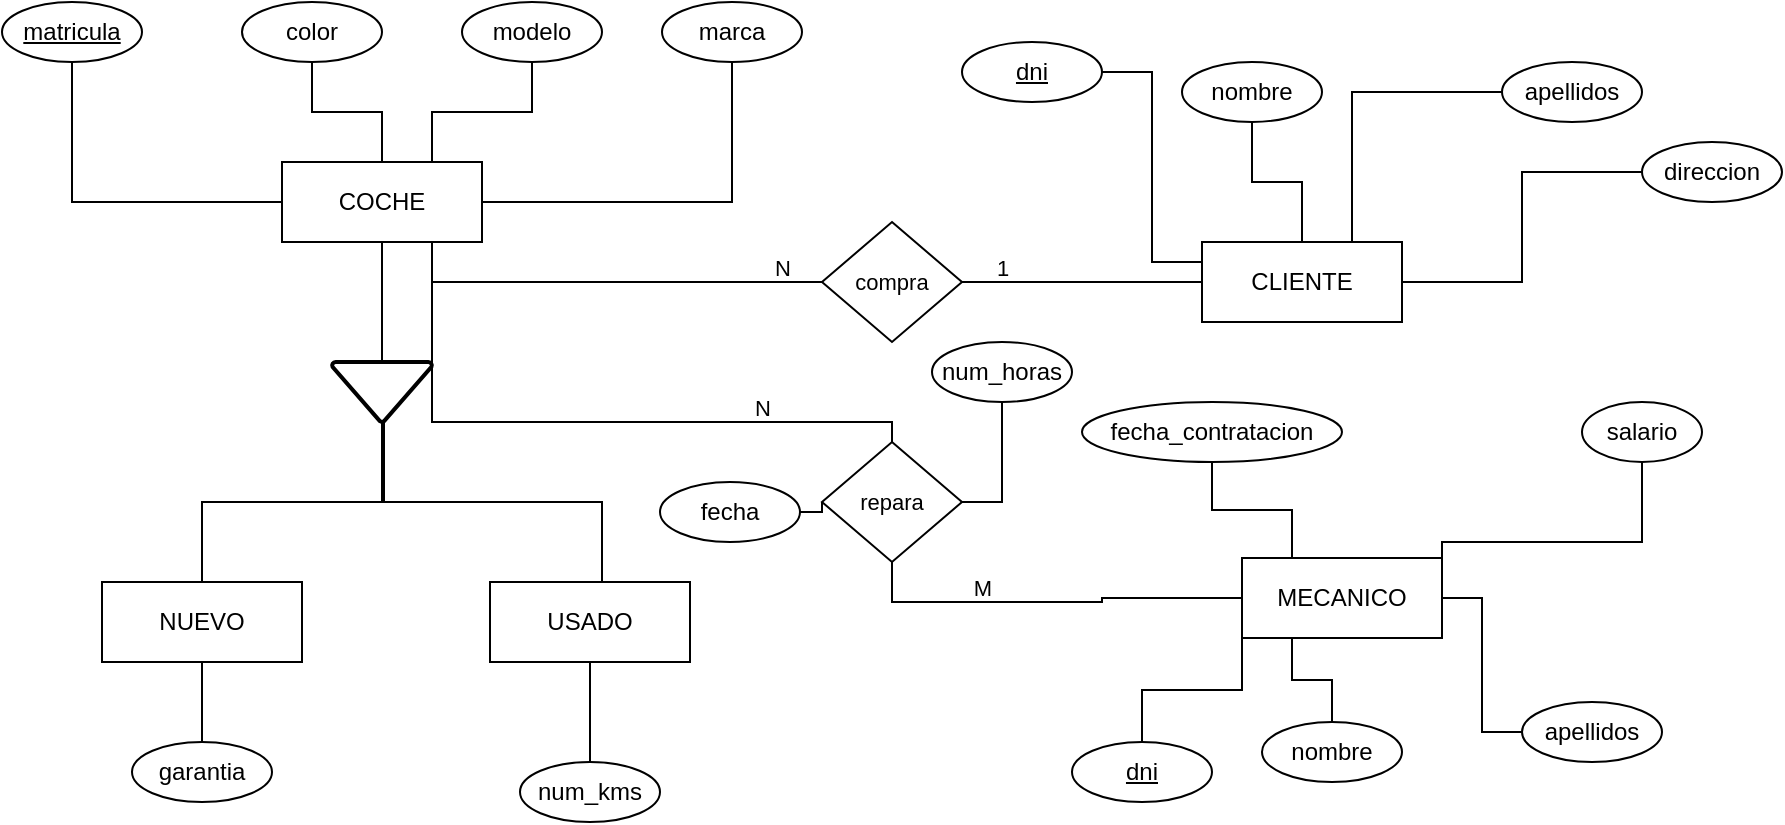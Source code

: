 <mxfile version="22.1.21" type="google">
  <diagram name="Página-1" id="M7ikQi34LTTd4X1FWKQd">
    <mxGraphModel grid="1" page="1" gridSize="10" guides="1" tooltips="1" connect="1" arrows="1" fold="1" pageScale="1" pageWidth="827" pageHeight="1169" math="0" shadow="0">
      <root>
        <mxCell id="0" />
        <mxCell id="1" parent="0" />
        <mxCell id="tew1QtyA4hbwDR0gZ_ZE-1" value="MECANICO" style="whiteSpace=wrap;html=1;align=center;" vertex="1" parent="1">
          <mxGeometry x="690" y="308" width="100" height="40" as="geometry" />
        </mxCell>
        <mxCell id="tew1QtyA4hbwDR0gZ_ZE-10" style="edgeStyle=orthogonalEdgeStyle;rounded=0;orthogonalLoop=1;jettySize=auto;html=1;endArrow=none;endFill=0;" edge="1" parent="1" source="tew1QtyA4hbwDR0gZ_ZE-2">
          <mxGeometry relative="1" as="geometry">
            <mxPoint x="260" y="230" as="targetPoint" />
            <Array as="points">
              <mxPoint x="370" y="280" />
              <mxPoint x="261" y="280" />
            </Array>
          </mxGeometry>
        </mxCell>
        <mxCell id="tew1QtyA4hbwDR0gZ_ZE-37" style="edgeStyle=orthogonalEdgeStyle;shape=connector;rounded=0;orthogonalLoop=1;jettySize=auto;html=1;exitX=0.5;exitY=1;exitDx=0;exitDy=0;entryX=0.5;entryY=0;entryDx=0;entryDy=0;labelBackgroundColor=default;strokeColor=default;align=center;verticalAlign=middle;fontFamily=Helvetica;fontSize=11;fontColor=default;endArrow=none;endFill=0;" edge="1" parent="1" source="tew1QtyA4hbwDR0gZ_ZE-2" target="tew1QtyA4hbwDR0gZ_ZE-12">
          <mxGeometry relative="1" as="geometry" />
        </mxCell>
        <mxCell id="tew1QtyA4hbwDR0gZ_ZE-2" value="USADO" style="whiteSpace=wrap;html=1;align=center;" vertex="1" parent="1">
          <mxGeometry x="314" y="320" width="100" height="40" as="geometry" />
        </mxCell>
        <mxCell id="tew1QtyA4hbwDR0gZ_ZE-36" style="edgeStyle=orthogonalEdgeStyle;shape=connector;rounded=0;orthogonalLoop=1;jettySize=auto;html=1;exitX=0.5;exitY=1;exitDx=0;exitDy=0;entryX=0.5;entryY=0;entryDx=0;entryDy=0;labelBackgroundColor=default;strokeColor=default;align=center;verticalAlign=middle;fontFamily=Helvetica;fontSize=11;fontColor=default;endArrow=none;endFill=0;" edge="1" parent="1" source="tew1QtyA4hbwDR0gZ_ZE-3" target="tew1QtyA4hbwDR0gZ_ZE-13">
          <mxGeometry relative="1" as="geometry" />
        </mxCell>
        <mxCell id="tew1QtyA4hbwDR0gZ_ZE-3" value="NUEVO" style="whiteSpace=wrap;html=1;align=center;" vertex="1" parent="1">
          <mxGeometry x="120" y="320" width="100" height="40" as="geometry" />
        </mxCell>
        <mxCell id="tew1QtyA4hbwDR0gZ_ZE-4" value="CLIENTE" style="whiteSpace=wrap;html=1;align=center;" vertex="1" parent="1">
          <mxGeometry x="670" y="150" width="100" height="40" as="geometry" />
        </mxCell>
        <mxCell id="tew1QtyA4hbwDR0gZ_ZE-23" style="edgeStyle=orthogonalEdgeStyle;rounded=0;orthogonalLoop=1;jettySize=auto;html=1;exitX=0.5;exitY=1;exitDx=0;exitDy=0;endArrow=none;endFill=0;" edge="1" parent="1" source="tew1QtyA4hbwDR0gZ_ZE-5" target="tew1QtyA4hbwDR0gZ_ZE-8">
          <mxGeometry relative="1" as="geometry" />
        </mxCell>
        <mxCell id="tew1QtyA4hbwDR0gZ_ZE-28" style="edgeStyle=orthogonalEdgeStyle;shape=connector;rounded=0;orthogonalLoop=1;jettySize=auto;html=1;exitX=0.75;exitY=1;exitDx=0;exitDy=0;entryX=0;entryY=0.5;entryDx=0;entryDy=0;labelBackgroundColor=default;strokeColor=default;align=center;verticalAlign=middle;fontFamily=Helvetica;fontSize=11;fontColor=default;endArrow=none;endFill=0;" edge="1" parent="1" source="tew1QtyA4hbwDR0gZ_ZE-5" target="tew1QtyA4hbwDR0gZ_ZE-27">
          <mxGeometry relative="1" as="geometry" />
        </mxCell>
        <mxCell id="tew1QtyA4hbwDR0gZ_ZE-32" style="edgeStyle=orthogonalEdgeStyle;shape=connector;rounded=0;orthogonalLoop=1;jettySize=auto;html=1;exitX=0.75;exitY=1;exitDx=0;exitDy=0;entryX=0.5;entryY=0;entryDx=0;entryDy=0;labelBackgroundColor=default;strokeColor=default;align=center;verticalAlign=middle;fontFamily=Helvetica;fontSize=11;fontColor=default;endArrow=none;endFill=0;" edge="1" parent="1" source="tew1QtyA4hbwDR0gZ_ZE-5" target="tew1QtyA4hbwDR0gZ_ZE-26">
          <mxGeometry relative="1" as="geometry">
            <Array as="points">
              <mxPoint x="285" y="240" />
              <mxPoint x="515" y="240" />
            </Array>
          </mxGeometry>
        </mxCell>
        <mxCell id="tew1QtyA4hbwDR0gZ_ZE-5" value="COCHE" style="whiteSpace=wrap;html=1;align=center;" vertex="1" parent="1">
          <mxGeometry x="210" y="110" width="100" height="40" as="geometry" />
        </mxCell>
        <mxCell id="tew1QtyA4hbwDR0gZ_ZE-8" value="" style="strokeWidth=2;html=1;shape=mxgraph.flowchart.merge_or_storage;whiteSpace=wrap;" vertex="1" parent="1">
          <mxGeometry x="235" y="210" width="50" height="30" as="geometry" />
        </mxCell>
        <mxCell id="tew1QtyA4hbwDR0gZ_ZE-9" style="edgeStyle=orthogonalEdgeStyle;rounded=0;orthogonalLoop=1;jettySize=auto;html=1;exitX=0.5;exitY=0;exitDx=0;exitDy=0;entryX=0.5;entryY=1;entryDx=0;entryDy=0;entryPerimeter=0;endArrow=none;endFill=0;" edge="1" parent="1" source="tew1QtyA4hbwDR0gZ_ZE-3" target="tew1QtyA4hbwDR0gZ_ZE-8">
          <mxGeometry relative="1" as="geometry" />
        </mxCell>
        <mxCell id="tew1QtyA4hbwDR0gZ_ZE-12" value="num_kms" style="ellipse;whiteSpace=wrap;html=1;" vertex="1" parent="1">
          <mxGeometry x="329" y="410" width="70" height="30" as="geometry" />
        </mxCell>
        <mxCell id="tew1QtyA4hbwDR0gZ_ZE-13" value="garantia" style="ellipse;whiteSpace=wrap;html=1;" vertex="1" parent="1">
          <mxGeometry x="135" y="400" width="70" height="30" as="geometry" />
        </mxCell>
        <mxCell id="tew1QtyA4hbwDR0gZ_ZE-22" style="edgeStyle=orthogonalEdgeStyle;rounded=0;orthogonalLoop=1;jettySize=auto;html=1;exitX=0.5;exitY=1;exitDx=0;exitDy=0;entryX=1;entryY=0.5;entryDx=0;entryDy=0;endArrow=none;endFill=0;" edge="1" parent="1" source="tew1QtyA4hbwDR0gZ_ZE-14" target="tew1QtyA4hbwDR0gZ_ZE-5">
          <mxGeometry relative="1" as="geometry" />
        </mxCell>
        <mxCell id="tew1QtyA4hbwDR0gZ_ZE-14" value="marca" style="ellipse;whiteSpace=wrap;html=1;" vertex="1" parent="1">
          <mxGeometry x="400" y="30" width="70" height="30" as="geometry" />
        </mxCell>
        <mxCell id="tew1QtyA4hbwDR0gZ_ZE-21" style="edgeStyle=orthogonalEdgeStyle;rounded=0;orthogonalLoop=1;jettySize=auto;html=1;exitX=0.5;exitY=1;exitDx=0;exitDy=0;entryX=0.75;entryY=0;entryDx=0;entryDy=0;endArrow=none;endFill=0;" edge="1" parent="1" source="tew1QtyA4hbwDR0gZ_ZE-15" target="tew1QtyA4hbwDR0gZ_ZE-5">
          <mxGeometry relative="1" as="geometry" />
        </mxCell>
        <mxCell id="tew1QtyA4hbwDR0gZ_ZE-15" value="modelo" style="ellipse;whiteSpace=wrap;html=1;" vertex="1" parent="1">
          <mxGeometry x="300" y="30" width="70" height="30" as="geometry" />
        </mxCell>
        <mxCell id="tew1QtyA4hbwDR0gZ_ZE-20" value="" style="edgeStyle=orthogonalEdgeStyle;rounded=0;orthogonalLoop=1;jettySize=auto;html=1;endArrow=none;endFill=0;" edge="1" parent="1" source="tew1QtyA4hbwDR0gZ_ZE-16" target="tew1QtyA4hbwDR0gZ_ZE-5">
          <mxGeometry relative="1" as="geometry" />
        </mxCell>
        <mxCell id="tew1QtyA4hbwDR0gZ_ZE-16" value="color" style="ellipse;whiteSpace=wrap;html=1;" vertex="1" parent="1">
          <mxGeometry x="190" y="30" width="70" height="30" as="geometry" />
        </mxCell>
        <mxCell id="tew1QtyA4hbwDR0gZ_ZE-19" style="edgeStyle=orthogonalEdgeStyle;rounded=0;orthogonalLoop=1;jettySize=auto;html=1;exitX=0.5;exitY=1;exitDx=0;exitDy=0;entryX=0;entryY=0.5;entryDx=0;entryDy=0;endArrow=none;endFill=0;" edge="1" parent="1" source="tew1QtyA4hbwDR0gZ_ZE-18" target="tew1QtyA4hbwDR0gZ_ZE-5">
          <mxGeometry relative="1" as="geometry" />
        </mxCell>
        <mxCell id="tew1QtyA4hbwDR0gZ_ZE-18" value="&lt;u&gt;matricula&lt;/u&gt;" style="ellipse;whiteSpace=wrap;html=1;" vertex="1" parent="1">
          <mxGeometry x="70" y="30" width="70" height="30" as="geometry" />
        </mxCell>
        <mxCell id="tew1QtyA4hbwDR0gZ_ZE-33" style="edgeStyle=orthogonalEdgeStyle;shape=connector;rounded=0;orthogonalLoop=1;jettySize=auto;html=1;exitX=0.5;exitY=1;exitDx=0;exitDy=0;entryX=0;entryY=0.5;entryDx=0;entryDy=0;labelBackgroundColor=default;strokeColor=default;align=center;verticalAlign=middle;fontFamily=Helvetica;fontSize=11;fontColor=default;endArrow=none;endFill=0;" edge="1" parent="1" source="tew1QtyA4hbwDR0gZ_ZE-26" target="tew1QtyA4hbwDR0gZ_ZE-1">
          <mxGeometry relative="1" as="geometry" />
        </mxCell>
        <mxCell id="tew1QtyA4hbwDR0gZ_ZE-26" value="repara" style="shape=rhombus;perimeter=rhombusPerimeter;whiteSpace=wrap;html=1;align=center;fontFamily=Helvetica;fontSize=11;fontColor=default;" vertex="1" parent="1">
          <mxGeometry x="480" y="250" width="70" height="60" as="geometry" />
        </mxCell>
        <mxCell id="tew1QtyA4hbwDR0gZ_ZE-29" style="edgeStyle=orthogonalEdgeStyle;shape=connector;rounded=0;orthogonalLoop=1;jettySize=auto;html=1;exitX=1;exitY=0.5;exitDx=0;exitDy=0;entryX=0;entryY=0.5;entryDx=0;entryDy=0;labelBackgroundColor=default;strokeColor=default;align=center;verticalAlign=middle;fontFamily=Helvetica;fontSize=11;fontColor=default;endArrow=none;endFill=0;" edge="1" parent="1" source="tew1QtyA4hbwDR0gZ_ZE-27" target="tew1QtyA4hbwDR0gZ_ZE-4">
          <mxGeometry relative="1" as="geometry" />
        </mxCell>
        <mxCell id="tew1QtyA4hbwDR0gZ_ZE-27" value="compra" style="shape=rhombus;perimeter=rhombusPerimeter;whiteSpace=wrap;html=1;align=center;fontFamily=Helvetica;fontSize=11;fontColor=default;" vertex="1" parent="1">
          <mxGeometry x="480" y="140" width="70" height="60" as="geometry" />
        </mxCell>
        <mxCell id="tew1QtyA4hbwDR0gZ_ZE-30" value="N" style="text;html=1;align=center;verticalAlign=middle;resizable=0;points=[];autosize=1;strokeColor=none;fillColor=none;fontSize=11;fontFamily=Helvetica;fontColor=default;" vertex="1" parent="1">
          <mxGeometry x="445" y="148" width="30" height="30" as="geometry" />
        </mxCell>
        <mxCell id="tew1QtyA4hbwDR0gZ_ZE-31" value="1" style="text;html=1;align=center;verticalAlign=middle;resizable=0;points=[];autosize=1;strokeColor=none;fillColor=none;fontSize=11;fontFamily=Helvetica;fontColor=default;" vertex="1" parent="1">
          <mxGeometry x="555" y="148" width="30" height="30" as="geometry" />
        </mxCell>
        <mxCell id="tew1QtyA4hbwDR0gZ_ZE-34" value="N" style="text;html=1;align=center;verticalAlign=middle;resizable=0;points=[];autosize=1;strokeColor=none;fillColor=none;fontSize=11;fontFamily=Helvetica;fontColor=default;" vertex="1" parent="1">
          <mxGeometry x="435" y="218" width="30" height="30" as="geometry" />
        </mxCell>
        <mxCell id="tew1QtyA4hbwDR0gZ_ZE-35" value="M" style="text;html=1;align=center;verticalAlign=middle;resizable=0;points=[];autosize=1;strokeColor=none;fillColor=none;fontSize=11;fontFamily=Helvetica;fontColor=default;" vertex="1" parent="1">
          <mxGeometry x="545" y="308" width="30" height="30" as="geometry" />
        </mxCell>
        <mxCell id="643i3Eb67IA9JB879_eg-6" style="edgeStyle=orthogonalEdgeStyle;rounded=0;orthogonalLoop=1;jettySize=auto;html=1;entryX=0;entryY=0.25;entryDx=0;entryDy=0;endArrow=none;endFill=0;" edge="1" parent="1" source="643i3Eb67IA9JB879_eg-1" target="tew1QtyA4hbwDR0gZ_ZE-4">
          <mxGeometry relative="1" as="geometry" />
        </mxCell>
        <mxCell id="643i3Eb67IA9JB879_eg-1" value="&lt;u&gt;dni&lt;/u&gt;" style="ellipse;whiteSpace=wrap;html=1;" vertex="1" parent="1">
          <mxGeometry x="550" y="50" width="70" height="30" as="geometry" />
        </mxCell>
        <mxCell id="643i3Eb67IA9JB879_eg-3" value="" style="edgeStyle=orthogonalEdgeStyle;rounded=0;orthogonalLoop=1;jettySize=auto;html=1;endArrow=none;endFill=0;" edge="1" parent="1" source="643i3Eb67IA9JB879_eg-2" target="tew1QtyA4hbwDR0gZ_ZE-4">
          <mxGeometry relative="1" as="geometry" />
        </mxCell>
        <mxCell id="643i3Eb67IA9JB879_eg-2" value="nombre" style="ellipse;whiteSpace=wrap;html=1;" vertex="1" parent="1">
          <mxGeometry x="660" y="60" width="70" height="30" as="geometry" />
        </mxCell>
        <mxCell id="643i3Eb67IA9JB879_eg-7" style="edgeStyle=orthogonalEdgeStyle;rounded=0;orthogonalLoop=1;jettySize=auto;html=1;entryX=0.75;entryY=0;entryDx=0;entryDy=0;endArrow=none;endFill=0;" edge="1" parent="1" source="643i3Eb67IA9JB879_eg-4" target="tew1QtyA4hbwDR0gZ_ZE-4">
          <mxGeometry relative="1" as="geometry" />
        </mxCell>
        <mxCell id="643i3Eb67IA9JB879_eg-4" value="apellidos" style="ellipse;whiteSpace=wrap;html=1;" vertex="1" parent="1">
          <mxGeometry x="820" y="60" width="70" height="30" as="geometry" />
        </mxCell>
        <mxCell id="643i3Eb67IA9JB879_eg-8" style="edgeStyle=orthogonalEdgeStyle;rounded=0;orthogonalLoop=1;jettySize=auto;html=1;entryX=1;entryY=0.5;entryDx=0;entryDy=0;endArrow=none;endFill=0;" edge="1" parent="1" source="643i3Eb67IA9JB879_eg-5" target="tew1QtyA4hbwDR0gZ_ZE-4">
          <mxGeometry relative="1" as="geometry" />
        </mxCell>
        <mxCell id="643i3Eb67IA9JB879_eg-5" value="direccion" style="ellipse;whiteSpace=wrap;html=1;" vertex="1" parent="1">
          <mxGeometry x="890" y="100" width="70" height="30" as="geometry" />
        </mxCell>
        <mxCell id="643i3Eb67IA9JB879_eg-24" style="edgeStyle=orthogonalEdgeStyle;rounded=0;orthogonalLoop=1;jettySize=auto;html=1;exitX=0.5;exitY=0;exitDx=0;exitDy=0;entryX=0;entryY=1;entryDx=0;entryDy=0;endArrow=none;endFill=0;" edge="1" parent="1" source="643i3Eb67IA9JB879_eg-9" target="tew1QtyA4hbwDR0gZ_ZE-1">
          <mxGeometry relative="1" as="geometry" />
        </mxCell>
        <mxCell id="643i3Eb67IA9JB879_eg-9" value="&lt;u&gt;dni&lt;/u&gt;" style="ellipse;whiteSpace=wrap;html=1;" vertex="1" parent="1">
          <mxGeometry x="605" y="400" width="70" height="30" as="geometry" />
        </mxCell>
        <mxCell id="643i3Eb67IA9JB879_eg-15" style="edgeStyle=orthogonalEdgeStyle;rounded=0;orthogonalLoop=1;jettySize=auto;html=1;entryX=0.25;entryY=1;entryDx=0;entryDy=0;endArrow=none;endFill=0;" edge="1" parent="1" source="643i3Eb67IA9JB879_eg-10" target="tew1QtyA4hbwDR0gZ_ZE-1">
          <mxGeometry relative="1" as="geometry" />
        </mxCell>
        <mxCell id="643i3Eb67IA9JB879_eg-10" value="nombre" style="ellipse;whiteSpace=wrap;html=1;" vertex="1" parent="1">
          <mxGeometry x="700" y="390" width="70" height="30" as="geometry" />
        </mxCell>
        <mxCell id="643i3Eb67IA9JB879_eg-16" style="edgeStyle=orthogonalEdgeStyle;rounded=0;orthogonalLoop=1;jettySize=auto;html=1;entryX=1;entryY=0.5;entryDx=0;entryDy=0;endArrow=none;endFill=0;" edge="1" parent="1" source="643i3Eb67IA9JB879_eg-11" target="tew1QtyA4hbwDR0gZ_ZE-1">
          <mxGeometry relative="1" as="geometry" />
        </mxCell>
        <mxCell id="643i3Eb67IA9JB879_eg-11" value="apellidos" style="ellipse;whiteSpace=wrap;html=1;" vertex="1" parent="1">
          <mxGeometry x="830" y="380" width="70" height="30" as="geometry" />
        </mxCell>
        <mxCell id="643i3Eb67IA9JB879_eg-17" style="edgeStyle=orthogonalEdgeStyle;rounded=0;orthogonalLoop=1;jettySize=auto;html=1;entryX=0.25;entryY=0;entryDx=0;entryDy=0;endArrow=none;endFill=0;" edge="1" parent="1" source="643i3Eb67IA9JB879_eg-12" target="tew1QtyA4hbwDR0gZ_ZE-1">
          <mxGeometry relative="1" as="geometry" />
        </mxCell>
        <mxCell id="643i3Eb67IA9JB879_eg-12" value="fecha_contratacion" style="ellipse;whiteSpace=wrap;html=1;" vertex="1" parent="1">
          <mxGeometry x="610" y="230" width="130" height="30" as="geometry" />
        </mxCell>
        <mxCell id="643i3Eb67IA9JB879_eg-18" style="edgeStyle=orthogonalEdgeStyle;rounded=0;orthogonalLoop=1;jettySize=auto;html=1;entryX=1;entryY=0;entryDx=0;entryDy=0;endArrow=none;endFill=0;" edge="1" parent="1" source="643i3Eb67IA9JB879_eg-13" target="tew1QtyA4hbwDR0gZ_ZE-1">
          <mxGeometry relative="1" as="geometry">
            <Array as="points">
              <mxPoint x="800" y="300" />
              <mxPoint x="710" y="300" />
            </Array>
          </mxGeometry>
        </mxCell>
        <mxCell id="643i3Eb67IA9JB879_eg-13" value="salario" style="ellipse;whiteSpace=wrap;html=1;" vertex="1" parent="1">
          <mxGeometry x="860" y="230" width="60" height="30" as="geometry" />
        </mxCell>
        <mxCell id="643i3Eb67IA9JB879_eg-22" style="edgeStyle=orthogonalEdgeStyle;rounded=0;orthogonalLoop=1;jettySize=auto;html=1;exitX=1;exitY=0.5;exitDx=0;exitDy=0;entryX=0;entryY=0.5;entryDx=0;entryDy=0;endArrow=none;endFill=0;" edge="1" parent="1" source="643i3Eb67IA9JB879_eg-19" target="tew1QtyA4hbwDR0gZ_ZE-26">
          <mxGeometry relative="1" as="geometry" />
        </mxCell>
        <mxCell id="643i3Eb67IA9JB879_eg-19" value="fecha" style="ellipse;whiteSpace=wrap;html=1;" vertex="1" parent="1">
          <mxGeometry x="399" y="270" width="70" height="30" as="geometry" />
        </mxCell>
        <mxCell id="643i3Eb67IA9JB879_eg-21" style="edgeStyle=orthogonalEdgeStyle;rounded=0;orthogonalLoop=1;jettySize=auto;html=1;entryX=1;entryY=0.5;entryDx=0;entryDy=0;endArrow=none;endFill=0;" edge="1" parent="1" source="643i3Eb67IA9JB879_eg-20" target="tew1QtyA4hbwDR0gZ_ZE-26">
          <mxGeometry relative="1" as="geometry" />
        </mxCell>
        <mxCell id="643i3Eb67IA9JB879_eg-20" value="num_horas" style="ellipse;whiteSpace=wrap;html=1;" vertex="1" parent="1">
          <mxGeometry x="535" y="200" width="70" height="30" as="geometry" />
        </mxCell>
      </root>
    </mxGraphModel>
  </diagram>
</mxfile>

